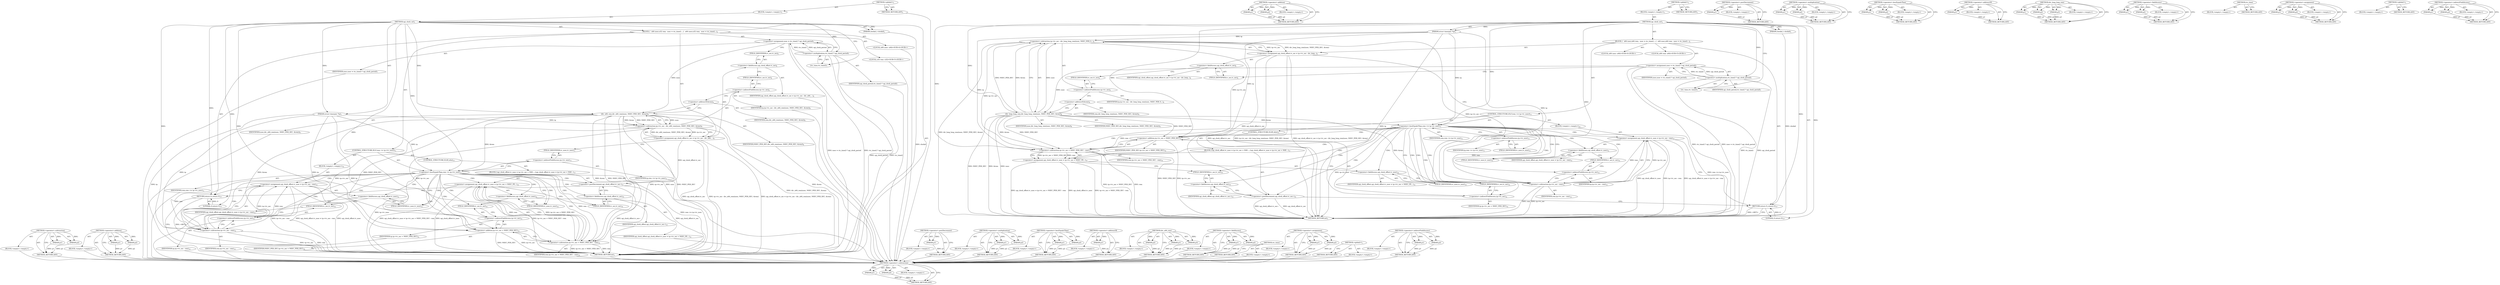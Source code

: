 digraph "&lt;operator&gt;.indirectFieldAccess" {
vulnerable_108 [label=<(METHOD,&lt;operator&gt;.subtraction)>];
vulnerable_109 [label=<(PARAM,p1)>];
vulnerable_110 [label=<(PARAM,p2)>];
vulnerable_111 [label=<(BLOCK,&lt;empty&gt;,&lt;empty&gt;)>];
vulnerable_112 [label=<(METHOD_RETURN,ANY)>];
vulnerable_133 [label=<(METHOD,&lt;operator&gt;.addition)>];
vulnerable_134 [label=<(PARAM,p1)>];
vulnerable_135 [label=<(PARAM,p2)>];
vulnerable_136 [label=<(BLOCK,&lt;empty&gt;,&lt;empty&gt;)>];
vulnerable_137 [label=<(METHOD_RETURN,ANY)>];
vulnerable_6 [label=<(METHOD,&lt;global&gt;)<SUB>1</SUB>>];
vulnerable_7 [label=<(BLOCK,&lt;empty&gt;,&lt;empty&gt;)<SUB>1</SUB>>];
vulnerable_8 [label=<(METHOD,sgi_clock_set)<SUB>1</SUB>>];
vulnerable_9 [label=<(PARAM,clockid_t clockid)<SUB>1</SUB>>];
vulnerable_10 [label=<(PARAM,struct timespec *tp)<SUB>1</SUB>>];
vulnerable_11 [label=<(BLOCK,{
 
 	u64 nsec;
	u64 rem;
 
 	nsec = rtc_time()...,{
 
 	u64 nsec;
	u64 rem;
 
 	nsec = rtc_time()...)<SUB>2</SUB>>];
vulnerable_12 [label="<(LOCAL,u64 nsec: u64)<SUB>4</SUB>>"];
vulnerable_13 [label="<(LOCAL,u64 rem: u64)<SUB>5</SUB>>"];
vulnerable_14 [label=<(&lt;operator&gt;.assignment,nsec = rtc_time() * sgi_clock_period)<SUB>7</SUB>>];
vulnerable_15 [label=<(IDENTIFIER,nsec,nsec = rtc_time() * sgi_clock_period)<SUB>7</SUB>>];
vulnerable_16 [label=<(&lt;operator&gt;.multiplication,rtc_time() * sgi_clock_period)<SUB>7</SUB>>];
vulnerable_17 [label=<(rtc_time,rtc_time())<SUB>7</SUB>>];
vulnerable_18 [label=<(IDENTIFIER,sgi_clock_period,rtc_time() * sgi_clock_period)<SUB>7</SUB>>];
vulnerable_19 [label=<(&lt;operator&gt;.assignment,sgi_clock_offset.tv_sec = tp-&gt;tv_sec - div_long...)<SUB>9</SUB>>];
vulnerable_20 [label=<(&lt;operator&gt;.fieldAccess,sgi_clock_offset.tv_sec)<SUB>9</SUB>>];
vulnerable_21 [label=<(IDENTIFIER,sgi_clock_offset,sgi_clock_offset.tv_sec = tp-&gt;tv_sec - div_long...)<SUB>9</SUB>>];
vulnerable_22 [label=<(FIELD_IDENTIFIER,tv_sec,tv_sec)<SUB>9</SUB>>];
vulnerable_23 [label=<(&lt;operator&gt;.subtraction,tp-&gt;tv_sec - div_long_long_rem(nsec, NSEC_PER_S...)<SUB>9</SUB>>];
vulnerable_24 [label=<(&lt;operator&gt;.indirectFieldAccess,tp-&gt;tv_sec)<SUB>9</SUB>>];
vulnerable_25 [label=<(IDENTIFIER,tp,tp-&gt;tv_sec - div_long_long_rem(nsec, NSEC_PER_S...)<SUB>9</SUB>>];
vulnerable_26 [label=<(FIELD_IDENTIFIER,tv_sec,tv_sec)<SUB>9</SUB>>];
vulnerable_27 [label=<(div_long_long_rem,div_long_long_rem(nsec, NSEC_PER_SEC, &amp;rem))<SUB>9</SUB>>];
vulnerable_28 [label=<(IDENTIFIER,nsec,div_long_long_rem(nsec, NSEC_PER_SEC, &amp;rem))<SUB>9</SUB>>];
vulnerable_29 [label=<(IDENTIFIER,NSEC_PER_SEC,div_long_long_rem(nsec, NSEC_PER_SEC, &amp;rem))<SUB>9</SUB>>];
vulnerable_30 [label=<(&lt;operator&gt;.addressOf,&amp;rem)<SUB>9</SUB>>];
vulnerable_31 [label=<(IDENTIFIER,rem,div_long_long_rem(nsec, NSEC_PER_SEC, &amp;rem))<SUB>9</SUB>>];
vulnerable_32 [label=<(CONTROL_STRUCTURE,IF,if (rem &lt;= tp-&gt;tv_nsec))<SUB>11</SUB>>];
vulnerable_33 [label=<(&lt;operator&gt;.lessEqualsThan,rem &lt;= tp-&gt;tv_nsec)<SUB>11</SUB>>];
vulnerable_34 [label=<(IDENTIFIER,rem,rem &lt;= tp-&gt;tv_nsec)<SUB>11</SUB>>];
vulnerable_35 [label=<(&lt;operator&gt;.indirectFieldAccess,tp-&gt;tv_nsec)<SUB>11</SUB>>];
vulnerable_36 [label=<(IDENTIFIER,tp,rem &lt;= tp-&gt;tv_nsec)<SUB>11</SUB>>];
vulnerable_37 [label=<(FIELD_IDENTIFIER,tv_nsec,tv_nsec)<SUB>11</SUB>>];
vulnerable_38 [label=<(BLOCK,&lt;empty&gt;,&lt;empty&gt;)<SUB>12</SUB>>];
vulnerable_39 [label=<(&lt;operator&gt;.assignment,sgi_clock_offset.tv_nsec = tp-&gt;tv_sec - rem)<SUB>12</SUB>>];
vulnerable_40 [label=<(&lt;operator&gt;.fieldAccess,sgi_clock_offset.tv_nsec)<SUB>12</SUB>>];
vulnerable_41 [label=<(IDENTIFIER,sgi_clock_offset,sgi_clock_offset.tv_nsec = tp-&gt;tv_sec - rem)<SUB>12</SUB>>];
vulnerable_42 [label=<(FIELD_IDENTIFIER,tv_nsec,tv_nsec)<SUB>12</SUB>>];
vulnerable_43 [label=<(&lt;operator&gt;.subtraction,tp-&gt;tv_sec - rem)<SUB>12</SUB>>];
vulnerable_44 [label=<(&lt;operator&gt;.indirectFieldAccess,tp-&gt;tv_sec)<SUB>12</SUB>>];
vulnerable_45 [label=<(IDENTIFIER,tp,tp-&gt;tv_sec - rem)<SUB>12</SUB>>];
vulnerable_46 [label=<(FIELD_IDENTIFIER,tv_sec,tv_sec)<SUB>12</SUB>>];
vulnerable_47 [label=<(IDENTIFIER,rem,tp-&gt;tv_sec - rem)<SUB>12</SUB>>];
vulnerable_48 [label=<(CONTROL_STRUCTURE,ELSE,else)<SUB>13</SUB>>];
vulnerable_49 [label=<(BLOCK,{
		sgi_clock_offset.tv_nsec = tp-&gt;tv_sec + NSE...,{
		sgi_clock_offset.tv_nsec = tp-&gt;tv_sec + NSE...)<SUB>13</SUB>>];
vulnerable_50 [label=<(&lt;operator&gt;.assignment,sgi_clock_offset.tv_nsec = tp-&gt;tv_sec + NSEC_PE...)<SUB>14</SUB>>];
vulnerable_51 [label=<(&lt;operator&gt;.fieldAccess,sgi_clock_offset.tv_nsec)<SUB>14</SUB>>];
vulnerable_52 [label=<(IDENTIFIER,sgi_clock_offset,sgi_clock_offset.tv_nsec = tp-&gt;tv_sec + NSEC_PE...)<SUB>14</SUB>>];
vulnerable_53 [label=<(FIELD_IDENTIFIER,tv_nsec,tv_nsec)<SUB>14</SUB>>];
vulnerable_54 [label=<(&lt;operator&gt;.subtraction,tp-&gt;tv_sec + NSEC_PER_SEC - rem)<SUB>14</SUB>>];
vulnerable_55 [label=<(&lt;operator&gt;.addition,tp-&gt;tv_sec + NSEC_PER_SEC)<SUB>14</SUB>>];
vulnerable_56 [label=<(&lt;operator&gt;.indirectFieldAccess,tp-&gt;tv_sec)<SUB>14</SUB>>];
vulnerable_57 [label=<(IDENTIFIER,tp,tp-&gt;tv_sec + NSEC_PER_SEC)<SUB>14</SUB>>];
vulnerable_58 [label=<(FIELD_IDENTIFIER,tv_sec,tv_sec)<SUB>14</SUB>>];
vulnerable_59 [label=<(IDENTIFIER,NSEC_PER_SEC,tp-&gt;tv_sec + NSEC_PER_SEC)<SUB>14</SUB>>];
vulnerable_60 [label=<(IDENTIFIER,rem,tp-&gt;tv_sec + NSEC_PER_SEC - rem)<SUB>14</SUB>>];
vulnerable_61 [label=<(&lt;operator&gt;.postDecrement,sgi_clock_offset.tv_sec--)<SUB>15</SUB>>];
vulnerable_62 [label=<(&lt;operator&gt;.fieldAccess,sgi_clock_offset.tv_sec)<SUB>15</SUB>>];
vulnerable_63 [label=<(IDENTIFIER,sgi_clock_offset,sgi_clock_offset.tv_sec--)<SUB>15</SUB>>];
vulnerable_64 [label=<(FIELD_IDENTIFIER,tv_sec,tv_sec)<SUB>15</SUB>>];
vulnerable_65 [label=<(RETURN,return 0;,return 0;)<SUB>17</SUB>>];
vulnerable_66 [label=<(LITERAL,0,return 0;)<SUB>17</SUB>>];
vulnerable_67 [label=<(METHOD_RETURN,int)<SUB>1</SUB>>];
vulnerable_69 [label=<(METHOD_RETURN,ANY)<SUB>1</SUB>>];
vulnerable_138 [label=<(METHOD,&lt;operator&gt;.postDecrement)>];
vulnerable_139 [label=<(PARAM,p1)>];
vulnerable_140 [label=<(BLOCK,&lt;empty&gt;,&lt;empty&gt;)>];
vulnerable_141 [label=<(METHOD_RETURN,ANY)>];
vulnerable_95 [label=<(METHOD,&lt;operator&gt;.multiplication)>];
vulnerable_96 [label=<(PARAM,p1)>];
vulnerable_97 [label=<(PARAM,p2)>];
vulnerable_98 [label=<(BLOCK,&lt;empty&gt;,&lt;empty&gt;)>];
vulnerable_99 [label=<(METHOD_RETURN,ANY)>];
vulnerable_128 [label=<(METHOD,&lt;operator&gt;.lessEqualsThan)>];
vulnerable_129 [label=<(PARAM,p1)>];
vulnerable_130 [label=<(PARAM,p2)>];
vulnerable_131 [label=<(BLOCK,&lt;empty&gt;,&lt;empty&gt;)>];
vulnerable_132 [label=<(METHOD_RETURN,ANY)>];
vulnerable_124 [label=<(METHOD,&lt;operator&gt;.addressOf)>];
vulnerable_125 [label=<(PARAM,p1)>];
vulnerable_126 [label=<(BLOCK,&lt;empty&gt;,&lt;empty&gt;)>];
vulnerable_127 [label=<(METHOD_RETURN,ANY)>];
vulnerable_118 [label=<(METHOD,div_long_long_rem)>];
vulnerable_119 [label=<(PARAM,p1)>];
vulnerable_120 [label=<(PARAM,p2)>];
vulnerable_121 [label=<(PARAM,p3)>];
vulnerable_122 [label=<(BLOCK,&lt;empty&gt;,&lt;empty&gt;)>];
vulnerable_123 [label=<(METHOD_RETURN,ANY)>];
vulnerable_103 [label=<(METHOD,&lt;operator&gt;.fieldAccess)>];
vulnerable_104 [label=<(PARAM,p1)>];
vulnerable_105 [label=<(PARAM,p2)>];
vulnerable_106 [label=<(BLOCK,&lt;empty&gt;,&lt;empty&gt;)>];
vulnerable_107 [label=<(METHOD_RETURN,ANY)>];
vulnerable_100 [label=<(METHOD,rtc_time)>];
vulnerable_101 [label=<(BLOCK,&lt;empty&gt;,&lt;empty&gt;)>];
vulnerable_102 [label=<(METHOD_RETURN,ANY)>];
vulnerable_90 [label=<(METHOD,&lt;operator&gt;.assignment)>];
vulnerable_91 [label=<(PARAM,p1)>];
vulnerable_92 [label=<(PARAM,p2)>];
vulnerable_93 [label=<(BLOCK,&lt;empty&gt;,&lt;empty&gt;)>];
vulnerable_94 [label=<(METHOD_RETURN,ANY)>];
vulnerable_84 [label=<(METHOD,&lt;global&gt;)<SUB>1</SUB>>];
vulnerable_85 [label=<(BLOCK,&lt;empty&gt;,&lt;empty&gt;)>];
vulnerable_86 [label=<(METHOD_RETURN,ANY)>];
vulnerable_113 [label=<(METHOD,&lt;operator&gt;.indirectFieldAccess)>];
vulnerable_114 [label=<(PARAM,p1)>];
vulnerable_115 [label=<(PARAM,p2)>];
vulnerable_116 [label=<(BLOCK,&lt;empty&gt;,&lt;empty&gt;)>];
vulnerable_117 [label=<(METHOD_RETURN,ANY)>];
fixed_110 [label=<(METHOD,&lt;operator&gt;.subtraction)>];
fixed_111 [label=<(PARAM,p1)>];
fixed_112 [label=<(PARAM,p2)>];
fixed_113 [label=<(BLOCK,&lt;empty&gt;,&lt;empty&gt;)>];
fixed_114 [label=<(METHOD_RETURN,ANY)>];
fixed_135 [label=<(METHOD,&lt;operator&gt;.addition)>];
fixed_136 [label=<(PARAM,p1)>];
fixed_137 [label=<(PARAM,p2)>];
fixed_138 [label=<(BLOCK,&lt;empty&gt;,&lt;empty&gt;)>];
fixed_139 [label=<(METHOD_RETURN,ANY)>];
fixed_6 [label=<(METHOD,&lt;global&gt;)<SUB>1</SUB>>];
fixed_7 [label=<(BLOCK,&lt;empty&gt;,&lt;empty&gt;)<SUB>1</SUB>>];
fixed_8 [label=<(METHOD,sgi_clock_set)<SUB>1</SUB>>];
fixed_9 [label=<(PARAM,clockid_t clockid)<SUB>1</SUB>>];
fixed_10 [label=<(PARAM,struct timespec *tp)<SUB>1</SUB>>];
fixed_11 [label=<(BLOCK,{
 
 	u64 nsec;
	u32 rem;
 
 	nsec = rtc_time()...,{
 
 	u64 nsec;
	u32 rem;
 
 	nsec = rtc_time()...)<SUB>2</SUB>>];
fixed_12 [label="<(LOCAL,u64 nsec: u64)<SUB>4</SUB>>"];
fixed_13 [label="<(LOCAL,u32 rem: u32)<SUB>5</SUB>>"];
fixed_14 [label=<(&lt;operator&gt;.assignment,nsec = rtc_time() * sgi_clock_period)<SUB>7</SUB>>];
fixed_15 [label=<(IDENTIFIER,nsec,nsec = rtc_time() * sgi_clock_period)<SUB>7</SUB>>];
fixed_16 [label=<(&lt;operator&gt;.multiplication,rtc_time() * sgi_clock_period)<SUB>7</SUB>>];
fixed_17 [label=<(rtc_time,rtc_time())<SUB>7</SUB>>];
fixed_18 [label=<(IDENTIFIER,sgi_clock_period,rtc_time() * sgi_clock_period)<SUB>7</SUB>>];
fixed_19 [label=<(&lt;operator&gt;.assignment,sgi_clock_offset.tv_sec = tp-&gt;tv_sec - div_u64_...)<SUB>9</SUB>>];
fixed_20 [label=<(&lt;operator&gt;.fieldAccess,sgi_clock_offset.tv_sec)<SUB>9</SUB>>];
fixed_21 [label=<(IDENTIFIER,sgi_clock_offset,sgi_clock_offset.tv_sec = tp-&gt;tv_sec - div_u64_...)<SUB>9</SUB>>];
fixed_22 [label=<(FIELD_IDENTIFIER,tv_sec,tv_sec)<SUB>9</SUB>>];
fixed_23 [label=<(&lt;operator&gt;.subtraction,tp-&gt;tv_sec - div_u64_rem(nsec, NSEC_PER_SEC, &amp;rem))<SUB>9</SUB>>];
fixed_24 [label=<(&lt;operator&gt;.indirectFieldAccess,tp-&gt;tv_sec)<SUB>9</SUB>>];
fixed_25 [label=<(IDENTIFIER,tp,tp-&gt;tv_sec - div_u64_rem(nsec, NSEC_PER_SEC, &amp;rem))<SUB>9</SUB>>];
fixed_26 [label=<(FIELD_IDENTIFIER,tv_sec,tv_sec)<SUB>9</SUB>>];
fixed_27 [label=<(div_u64_rem,div_u64_rem(nsec, NSEC_PER_SEC, &amp;rem))<SUB>9</SUB>>];
fixed_28 [label=<(IDENTIFIER,nsec,div_u64_rem(nsec, NSEC_PER_SEC, &amp;rem))<SUB>9</SUB>>];
fixed_29 [label=<(IDENTIFIER,NSEC_PER_SEC,div_u64_rem(nsec, NSEC_PER_SEC, &amp;rem))<SUB>9</SUB>>];
fixed_30 [label=<(&lt;operator&gt;.addressOf,&amp;rem)<SUB>9</SUB>>];
fixed_31 [label=<(IDENTIFIER,rem,div_u64_rem(nsec, NSEC_PER_SEC, &amp;rem))<SUB>9</SUB>>];
fixed_32 [label=<(CONTROL_STRUCTURE,IF,if (rem &lt;= tp-&gt;tv_nsec))<SUB>11</SUB>>];
fixed_33 [label=<(&lt;operator&gt;.lessEqualsThan,rem &lt;= tp-&gt;tv_nsec)<SUB>11</SUB>>];
fixed_34 [label=<(IDENTIFIER,rem,rem &lt;= tp-&gt;tv_nsec)<SUB>11</SUB>>];
fixed_35 [label=<(&lt;operator&gt;.indirectFieldAccess,tp-&gt;tv_nsec)<SUB>11</SUB>>];
fixed_36 [label=<(IDENTIFIER,tp,rem &lt;= tp-&gt;tv_nsec)<SUB>11</SUB>>];
fixed_37 [label=<(FIELD_IDENTIFIER,tv_nsec,tv_nsec)<SUB>11</SUB>>];
fixed_38 [label=<(BLOCK,&lt;empty&gt;,&lt;empty&gt;)<SUB>12</SUB>>];
fixed_39 [label=<(&lt;operator&gt;.assignment,sgi_clock_offset.tv_nsec = tp-&gt;tv_sec - rem)<SUB>12</SUB>>];
fixed_40 [label=<(&lt;operator&gt;.fieldAccess,sgi_clock_offset.tv_nsec)<SUB>12</SUB>>];
fixed_41 [label=<(IDENTIFIER,sgi_clock_offset,sgi_clock_offset.tv_nsec = tp-&gt;tv_sec - rem)<SUB>12</SUB>>];
fixed_42 [label=<(FIELD_IDENTIFIER,tv_nsec,tv_nsec)<SUB>12</SUB>>];
fixed_43 [label=<(&lt;operator&gt;.subtraction,tp-&gt;tv_sec - rem)<SUB>12</SUB>>];
fixed_44 [label=<(&lt;operator&gt;.indirectFieldAccess,tp-&gt;tv_sec)<SUB>12</SUB>>];
fixed_45 [label=<(IDENTIFIER,tp,tp-&gt;tv_sec - rem)<SUB>12</SUB>>];
fixed_46 [label=<(FIELD_IDENTIFIER,tv_sec,tv_sec)<SUB>12</SUB>>];
fixed_47 [label=<(IDENTIFIER,rem,tp-&gt;tv_sec - rem)<SUB>12</SUB>>];
fixed_48 [label=<(CONTROL_STRUCTURE,ELSE,else)<SUB>13</SUB>>];
fixed_49 [label=<(BLOCK,{
		sgi_clock_offset.tv_nsec = tp-&gt;tv_sec + NSE...,{
		sgi_clock_offset.tv_nsec = tp-&gt;tv_sec + NSE...)<SUB>13</SUB>>];
fixed_50 [label=<(&lt;operator&gt;.assignment,sgi_clock_offset.tv_nsec = tp-&gt;tv_sec + NSEC_PE...)<SUB>14</SUB>>];
fixed_51 [label=<(&lt;operator&gt;.fieldAccess,sgi_clock_offset.tv_nsec)<SUB>14</SUB>>];
fixed_52 [label=<(IDENTIFIER,sgi_clock_offset,sgi_clock_offset.tv_nsec = tp-&gt;tv_sec + NSEC_PE...)<SUB>14</SUB>>];
fixed_53 [label=<(FIELD_IDENTIFIER,tv_nsec,tv_nsec)<SUB>14</SUB>>];
fixed_54 [label=<(&lt;operator&gt;.subtraction,tp-&gt;tv_sec + NSEC_PER_SEC - rem)<SUB>14</SUB>>];
fixed_55 [label=<(&lt;operator&gt;.addition,tp-&gt;tv_sec + NSEC_PER_SEC)<SUB>14</SUB>>];
fixed_56 [label=<(&lt;operator&gt;.indirectFieldAccess,tp-&gt;tv_sec)<SUB>14</SUB>>];
fixed_57 [label=<(IDENTIFIER,tp,tp-&gt;tv_sec + NSEC_PER_SEC)<SUB>14</SUB>>];
fixed_58 [label=<(FIELD_IDENTIFIER,tv_sec,tv_sec)<SUB>14</SUB>>];
fixed_59 [label=<(IDENTIFIER,NSEC_PER_SEC,tp-&gt;tv_sec + NSEC_PER_SEC)<SUB>14</SUB>>];
fixed_60 [label=<(IDENTIFIER,rem,tp-&gt;tv_sec + NSEC_PER_SEC - rem)<SUB>14</SUB>>];
fixed_61 [label=<(&lt;operator&gt;.postDecrement,sgi_clock_offset.tv_sec--)<SUB>15</SUB>>];
fixed_62 [label=<(&lt;operator&gt;.fieldAccess,sgi_clock_offset.tv_sec)<SUB>15</SUB>>];
fixed_63 [label=<(IDENTIFIER,sgi_clock_offset,sgi_clock_offset.tv_sec--)<SUB>15</SUB>>];
fixed_64 [label=<(FIELD_IDENTIFIER,tv_sec,tv_sec)<SUB>15</SUB>>];
fixed_65 [label=<(RETURN,return 0;,return 0;)<SUB>17</SUB>>];
fixed_66 [label=<(LITERAL,0,return 0;)<SUB>17</SUB>>];
fixed_67 [label=<(METHOD_RETURN,int)<SUB>1</SUB>>];
fixed_69 [label=<(METHOD_RETURN,ANY)<SUB>1</SUB>>];
fixed_140 [label=<(METHOD,&lt;operator&gt;.postDecrement)>];
fixed_141 [label=<(PARAM,p1)>];
fixed_142 [label=<(BLOCK,&lt;empty&gt;,&lt;empty&gt;)>];
fixed_143 [label=<(METHOD_RETURN,ANY)>];
fixed_97 [label=<(METHOD,&lt;operator&gt;.multiplication)>];
fixed_98 [label=<(PARAM,p1)>];
fixed_99 [label=<(PARAM,p2)>];
fixed_100 [label=<(BLOCK,&lt;empty&gt;,&lt;empty&gt;)>];
fixed_101 [label=<(METHOD_RETURN,ANY)>];
fixed_130 [label=<(METHOD,&lt;operator&gt;.lessEqualsThan)>];
fixed_131 [label=<(PARAM,p1)>];
fixed_132 [label=<(PARAM,p2)>];
fixed_133 [label=<(BLOCK,&lt;empty&gt;,&lt;empty&gt;)>];
fixed_134 [label=<(METHOD_RETURN,ANY)>];
fixed_126 [label=<(METHOD,&lt;operator&gt;.addressOf)>];
fixed_127 [label=<(PARAM,p1)>];
fixed_128 [label=<(BLOCK,&lt;empty&gt;,&lt;empty&gt;)>];
fixed_129 [label=<(METHOD_RETURN,ANY)>];
fixed_120 [label=<(METHOD,div_u64_rem)>];
fixed_121 [label=<(PARAM,p1)>];
fixed_122 [label=<(PARAM,p2)>];
fixed_123 [label=<(PARAM,p3)>];
fixed_124 [label=<(BLOCK,&lt;empty&gt;,&lt;empty&gt;)>];
fixed_125 [label=<(METHOD_RETURN,ANY)>];
fixed_105 [label=<(METHOD,&lt;operator&gt;.fieldAccess)>];
fixed_106 [label=<(PARAM,p1)>];
fixed_107 [label=<(PARAM,p2)>];
fixed_108 [label=<(BLOCK,&lt;empty&gt;,&lt;empty&gt;)>];
fixed_109 [label=<(METHOD_RETURN,ANY)>];
fixed_102 [label=<(METHOD,rtc_time)>];
fixed_103 [label=<(BLOCK,&lt;empty&gt;,&lt;empty&gt;)>];
fixed_104 [label=<(METHOD_RETURN,ANY)>];
fixed_92 [label=<(METHOD,&lt;operator&gt;.assignment)>];
fixed_93 [label=<(PARAM,p1)>];
fixed_94 [label=<(PARAM,p2)>];
fixed_95 [label=<(BLOCK,&lt;empty&gt;,&lt;empty&gt;)>];
fixed_96 [label=<(METHOD_RETURN,ANY)>];
fixed_86 [label=<(METHOD,&lt;global&gt;)<SUB>1</SUB>>];
fixed_87 [label=<(BLOCK,&lt;empty&gt;,&lt;empty&gt;)>];
fixed_88 [label=<(METHOD_RETURN,ANY)>];
fixed_115 [label=<(METHOD,&lt;operator&gt;.indirectFieldAccess)>];
fixed_116 [label=<(PARAM,p1)>];
fixed_117 [label=<(PARAM,p2)>];
fixed_118 [label=<(BLOCK,&lt;empty&gt;,&lt;empty&gt;)>];
fixed_119 [label=<(METHOD_RETURN,ANY)>];
vulnerable_108 -> vulnerable_109  [key=0, label="AST: "];
vulnerable_108 -> vulnerable_109  [key=1, label="DDG: "];
vulnerable_108 -> vulnerable_111  [key=0, label="AST: "];
vulnerable_108 -> vulnerable_110  [key=0, label="AST: "];
vulnerable_108 -> vulnerable_110  [key=1, label="DDG: "];
vulnerable_108 -> vulnerable_112  [key=0, label="AST: "];
vulnerable_108 -> vulnerable_112  [key=1, label="CFG: "];
vulnerable_109 -> vulnerable_112  [key=0, label="DDG: p1"];
vulnerable_110 -> vulnerable_112  [key=0, label="DDG: p2"];
vulnerable_133 -> vulnerable_134  [key=0, label="AST: "];
vulnerable_133 -> vulnerable_134  [key=1, label="DDG: "];
vulnerable_133 -> vulnerable_136  [key=0, label="AST: "];
vulnerable_133 -> vulnerable_135  [key=0, label="AST: "];
vulnerable_133 -> vulnerable_135  [key=1, label="DDG: "];
vulnerable_133 -> vulnerable_137  [key=0, label="AST: "];
vulnerable_133 -> vulnerable_137  [key=1, label="CFG: "];
vulnerable_134 -> vulnerable_137  [key=0, label="DDG: p1"];
vulnerable_135 -> vulnerable_137  [key=0, label="DDG: p2"];
vulnerable_6 -> vulnerable_7  [key=0, label="AST: "];
vulnerable_6 -> vulnerable_69  [key=0, label="AST: "];
vulnerable_6 -> vulnerable_69  [key=1, label="CFG: "];
vulnerable_7 -> vulnerable_8  [key=0, label="AST: "];
vulnerable_8 -> vulnerable_9  [key=0, label="AST: "];
vulnerable_8 -> vulnerable_9  [key=1, label="DDG: "];
vulnerable_8 -> vulnerable_10  [key=0, label="AST: "];
vulnerable_8 -> vulnerable_10  [key=1, label="DDG: "];
vulnerable_8 -> vulnerable_11  [key=0, label="AST: "];
vulnerable_8 -> vulnerable_67  [key=0, label="AST: "];
vulnerable_8 -> vulnerable_17  [key=0, label="CFG: "];
vulnerable_8 -> vulnerable_65  [key=0, label="DDG: "];
vulnerable_8 -> vulnerable_66  [key=0, label="DDG: "];
vulnerable_8 -> vulnerable_16  [key=0, label="DDG: "];
vulnerable_8 -> vulnerable_33  [key=0, label="DDG: "];
vulnerable_8 -> vulnerable_27  [key=0, label="DDG: "];
vulnerable_8 -> vulnerable_43  [key=0, label="DDG: "];
vulnerable_8 -> vulnerable_54  [key=0, label="DDG: "];
vulnerable_8 -> vulnerable_55  [key=0, label="DDG: "];
vulnerable_9 -> vulnerable_67  [key=0, label="DDG: clockid"];
vulnerable_10 -> vulnerable_67  [key=0, label="DDG: tp"];
vulnerable_10 -> vulnerable_23  [key=0, label="DDG: tp"];
vulnerable_10 -> vulnerable_33  [key=0, label="DDG: tp"];
vulnerable_10 -> vulnerable_43  [key=0, label="DDG: tp"];
vulnerable_10 -> vulnerable_54  [key=0, label="DDG: tp"];
vulnerable_10 -> vulnerable_55  [key=0, label="DDG: tp"];
vulnerable_11 -> vulnerable_12  [key=0, label="AST: "];
vulnerable_11 -> vulnerable_13  [key=0, label="AST: "];
vulnerable_11 -> vulnerable_14  [key=0, label="AST: "];
vulnerable_11 -> vulnerable_19  [key=0, label="AST: "];
vulnerable_11 -> vulnerable_32  [key=0, label="AST: "];
vulnerable_11 -> vulnerable_65  [key=0, label="AST: "];
vulnerable_14 -> vulnerable_15  [key=0, label="AST: "];
vulnerable_14 -> vulnerable_16  [key=0, label="AST: "];
vulnerable_14 -> vulnerable_22  [key=0, label="CFG: "];
vulnerable_14 -> vulnerable_67  [key=0, label="DDG: rtc_time() * sgi_clock_period"];
vulnerable_14 -> vulnerable_67  [key=1, label="DDG: nsec = rtc_time() * sgi_clock_period"];
vulnerable_14 -> vulnerable_27  [key=0, label="DDG: nsec"];
vulnerable_16 -> vulnerable_17  [key=0, label="AST: "];
vulnerable_16 -> vulnerable_18  [key=0, label="AST: "];
vulnerable_16 -> vulnerable_14  [key=0, label="CFG: "];
vulnerable_16 -> vulnerable_14  [key=1, label="DDG: rtc_time()"];
vulnerable_16 -> vulnerable_14  [key=2, label="DDG: sgi_clock_period"];
vulnerable_16 -> vulnerable_67  [key=0, label="DDG: rtc_time()"];
vulnerable_16 -> vulnerable_67  [key=1, label="DDG: sgi_clock_period"];
vulnerable_17 -> vulnerable_16  [key=0, label="CFG: "];
vulnerable_19 -> vulnerable_20  [key=0, label="AST: "];
vulnerable_19 -> vulnerable_23  [key=0, label="AST: "];
vulnerable_19 -> vulnerable_37  [key=0, label="CFG: "];
vulnerable_19 -> vulnerable_67  [key=0, label="DDG: sgi_clock_offset.tv_sec"];
vulnerable_19 -> vulnerable_67  [key=1, label="DDG: tp-&gt;tv_sec - div_long_long_rem(nsec, NSEC_PER_SEC, &amp;rem)"];
vulnerable_19 -> vulnerable_67  [key=2, label="DDG: sgi_clock_offset.tv_sec = tp-&gt;tv_sec - div_long_long_rem(nsec, NSEC_PER_SEC, &amp;rem)"];
vulnerable_19 -> vulnerable_61  [key=0, label="DDG: sgi_clock_offset.tv_sec"];
vulnerable_20 -> vulnerable_21  [key=0, label="AST: "];
vulnerable_20 -> vulnerable_22  [key=0, label="AST: "];
vulnerable_20 -> vulnerable_26  [key=0, label="CFG: "];
vulnerable_22 -> vulnerable_20  [key=0, label="CFG: "];
vulnerable_23 -> vulnerable_24  [key=0, label="AST: "];
vulnerable_23 -> vulnerable_27  [key=0, label="AST: "];
vulnerable_23 -> vulnerable_19  [key=0, label="CFG: "];
vulnerable_23 -> vulnerable_19  [key=1, label="DDG: tp-&gt;tv_sec"];
vulnerable_23 -> vulnerable_19  [key=2, label="DDG: div_long_long_rem(nsec, NSEC_PER_SEC, &amp;rem)"];
vulnerable_23 -> vulnerable_67  [key=0, label="DDG: div_long_long_rem(nsec, NSEC_PER_SEC, &amp;rem)"];
vulnerable_23 -> vulnerable_43  [key=0, label="DDG: tp-&gt;tv_sec"];
vulnerable_23 -> vulnerable_54  [key=0, label="DDG: tp-&gt;tv_sec"];
vulnerable_23 -> vulnerable_55  [key=0, label="DDG: tp-&gt;tv_sec"];
vulnerable_24 -> vulnerable_25  [key=0, label="AST: "];
vulnerable_24 -> vulnerable_26  [key=0, label="AST: "];
vulnerable_24 -> vulnerable_30  [key=0, label="CFG: "];
vulnerable_26 -> vulnerable_24  [key=0, label="CFG: "];
vulnerable_27 -> vulnerable_28  [key=0, label="AST: "];
vulnerable_27 -> vulnerable_29  [key=0, label="AST: "];
vulnerable_27 -> vulnerable_30  [key=0, label="AST: "];
vulnerable_27 -> vulnerable_23  [key=0, label="CFG: "];
vulnerable_27 -> vulnerable_23  [key=1, label="DDG: nsec"];
vulnerable_27 -> vulnerable_23  [key=2, label="DDG: NSEC_PER_SEC"];
vulnerable_27 -> vulnerable_23  [key=3, label="DDG: &amp;rem"];
vulnerable_27 -> vulnerable_67  [key=0, label="DDG: nsec"];
vulnerable_27 -> vulnerable_67  [key=1, label="DDG: NSEC_PER_SEC"];
vulnerable_27 -> vulnerable_67  [key=2, label="DDG: &amp;rem"];
vulnerable_27 -> vulnerable_33  [key=0, label="DDG: &amp;rem"];
vulnerable_27 -> vulnerable_43  [key=0, label="DDG: &amp;rem"];
vulnerable_27 -> vulnerable_54  [key=0, label="DDG: NSEC_PER_SEC"];
vulnerable_27 -> vulnerable_54  [key=1, label="DDG: &amp;rem"];
vulnerable_27 -> vulnerable_55  [key=0, label="DDG: NSEC_PER_SEC"];
vulnerable_30 -> vulnerable_31  [key=0, label="AST: "];
vulnerable_30 -> vulnerable_27  [key=0, label="CFG: "];
vulnerable_32 -> vulnerable_33  [key=0, label="AST: "];
vulnerable_32 -> vulnerable_38  [key=0, label="AST: "];
vulnerable_32 -> vulnerable_48  [key=0, label="AST: "];
vulnerable_33 -> vulnerable_34  [key=0, label="AST: "];
vulnerable_33 -> vulnerable_35  [key=0, label="AST: "];
vulnerable_33 -> vulnerable_42  [key=0, label="CFG: "];
vulnerable_33 -> vulnerable_42  [key=1, label="CDG: "];
vulnerable_33 -> vulnerable_53  [key=0, label="CFG: "];
vulnerable_33 -> vulnerable_53  [key=1, label="CDG: "];
vulnerable_33 -> vulnerable_67  [key=0, label="DDG: tp-&gt;tv_nsec"];
vulnerable_33 -> vulnerable_67  [key=1, label="DDG: rem &lt;= tp-&gt;tv_nsec"];
vulnerable_33 -> vulnerable_43  [key=0, label="DDG: rem"];
vulnerable_33 -> vulnerable_43  [key=1, label="CDG: "];
vulnerable_33 -> vulnerable_54  [key=0, label="DDG: rem"];
vulnerable_33 -> vulnerable_54  [key=1, label="CDG: "];
vulnerable_33 -> vulnerable_58  [key=0, label="CDG: "];
vulnerable_33 -> vulnerable_61  [key=0, label="CDG: "];
vulnerable_33 -> vulnerable_64  [key=0, label="CDG: "];
vulnerable_33 -> vulnerable_51  [key=0, label="CDG: "];
vulnerable_33 -> vulnerable_46  [key=0, label="CDG: "];
vulnerable_33 -> vulnerable_56  [key=0, label="CDG: "];
vulnerable_33 -> vulnerable_40  [key=0, label="CDG: "];
vulnerable_33 -> vulnerable_50  [key=0, label="CDG: "];
vulnerable_33 -> vulnerable_44  [key=0, label="CDG: "];
vulnerable_33 -> vulnerable_55  [key=0, label="CDG: "];
vulnerable_33 -> vulnerable_62  [key=0, label="CDG: "];
vulnerable_33 -> vulnerable_39  [key=0, label="CDG: "];
vulnerable_35 -> vulnerable_36  [key=0, label="AST: "];
vulnerable_35 -> vulnerable_37  [key=0, label="AST: "];
vulnerable_35 -> vulnerable_33  [key=0, label="CFG: "];
vulnerable_37 -> vulnerable_35  [key=0, label="CFG: "];
vulnerable_38 -> vulnerable_39  [key=0, label="AST: "];
vulnerable_39 -> vulnerable_40  [key=0, label="AST: "];
vulnerable_39 -> vulnerable_43  [key=0, label="AST: "];
vulnerable_39 -> vulnerable_65  [key=0, label="CFG: "];
vulnerable_39 -> vulnerable_67  [key=0, label="DDG: sgi_clock_offset.tv_nsec"];
vulnerable_39 -> vulnerable_67  [key=1, label="DDG: tp-&gt;tv_sec - rem"];
vulnerable_39 -> vulnerable_67  [key=2, label="DDG: sgi_clock_offset.tv_nsec = tp-&gt;tv_sec - rem"];
vulnerable_40 -> vulnerable_41  [key=0, label="AST: "];
vulnerable_40 -> vulnerable_42  [key=0, label="AST: "];
vulnerable_40 -> vulnerable_46  [key=0, label="CFG: "];
vulnerable_42 -> vulnerable_40  [key=0, label="CFG: "];
vulnerable_43 -> vulnerable_44  [key=0, label="AST: "];
vulnerable_43 -> vulnerable_47  [key=0, label="AST: "];
vulnerable_43 -> vulnerable_39  [key=0, label="CFG: "];
vulnerable_43 -> vulnerable_39  [key=1, label="DDG: tp-&gt;tv_sec"];
vulnerable_43 -> vulnerable_39  [key=2, label="DDG: rem"];
vulnerable_43 -> vulnerable_67  [key=0, label="DDG: tp-&gt;tv_sec"];
vulnerable_43 -> vulnerable_67  [key=1, label="DDG: rem"];
vulnerable_44 -> vulnerable_45  [key=0, label="AST: "];
vulnerable_44 -> vulnerable_46  [key=0, label="AST: "];
vulnerable_44 -> vulnerable_43  [key=0, label="CFG: "];
vulnerable_46 -> vulnerable_44  [key=0, label="CFG: "];
vulnerable_48 -> vulnerable_49  [key=0, label="AST: "];
vulnerable_49 -> vulnerable_50  [key=0, label="AST: "];
vulnerable_49 -> vulnerable_61  [key=0, label="AST: "];
vulnerable_50 -> vulnerable_51  [key=0, label="AST: "];
vulnerable_50 -> vulnerable_54  [key=0, label="AST: "];
vulnerable_50 -> vulnerable_64  [key=0, label="CFG: "];
vulnerable_50 -> vulnerable_67  [key=0, label="DDG: sgi_clock_offset.tv_nsec"];
vulnerable_50 -> vulnerable_67  [key=1, label="DDG: tp-&gt;tv_sec + NSEC_PER_SEC - rem"];
vulnerable_50 -> vulnerable_67  [key=2, label="DDG: sgi_clock_offset.tv_nsec = tp-&gt;tv_sec + NSEC_PER_SEC - rem"];
vulnerable_51 -> vulnerable_52  [key=0, label="AST: "];
vulnerable_51 -> vulnerable_53  [key=0, label="AST: "];
vulnerable_51 -> vulnerable_58  [key=0, label="CFG: "];
vulnerable_53 -> vulnerable_51  [key=0, label="CFG: "];
vulnerable_54 -> vulnerable_55  [key=0, label="AST: "];
vulnerable_54 -> vulnerable_60  [key=0, label="AST: "];
vulnerable_54 -> vulnerable_50  [key=0, label="CFG: "];
vulnerable_54 -> vulnerable_50  [key=1, label="DDG: tp-&gt;tv_sec + NSEC_PER_SEC"];
vulnerable_54 -> vulnerable_50  [key=2, label="DDG: rem"];
vulnerable_54 -> vulnerable_67  [key=0, label="DDG: tp-&gt;tv_sec + NSEC_PER_SEC"];
vulnerable_54 -> vulnerable_67  [key=1, label="DDG: rem"];
vulnerable_55 -> vulnerable_56  [key=0, label="AST: "];
vulnerable_55 -> vulnerable_59  [key=0, label="AST: "];
vulnerable_55 -> vulnerable_54  [key=0, label="CFG: "];
vulnerable_55 -> vulnerable_67  [key=0, label="DDG: tp-&gt;tv_sec"];
vulnerable_55 -> vulnerable_67  [key=1, label="DDG: NSEC_PER_SEC"];
vulnerable_56 -> vulnerable_57  [key=0, label="AST: "];
vulnerable_56 -> vulnerable_58  [key=0, label="AST: "];
vulnerable_56 -> vulnerable_55  [key=0, label="CFG: "];
vulnerable_58 -> vulnerable_56  [key=0, label="CFG: "];
vulnerable_61 -> vulnerable_62  [key=0, label="AST: "];
vulnerable_61 -> vulnerable_65  [key=0, label="CFG: "];
vulnerable_61 -> vulnerable_67  [key=0, label="DDG: sgi_clock_offset.tv_sec"];
vulnerable_61 -> vulnerable_67  [key=1, label="DDG: sgi_clock_offset.tv_sec--"];
vulnerable_62 -> vulnerable_63  [key=0, label="AST: "];
vulnerable_62 -> vulnerable_64  [key=0, label="AST: "];
vulnerable_62 -> vulnerable_61  [key=0, label="CFG: "];
vulnerable_64 -> vulnerable_62  [key=0, label="CFG: "];
vulnerable_65 -> vulnerable_66  [key=0, label="AST: "];
vulnerable_65 -> vulnerable_67  [key=0, label="CFG: "];
vulnerable_65 -> vulnerable_67  [key=1, label="DDG: &lt;RET&gt;"];
vulnerable_66 -> vulnerable_65  [key=0, label="DDG: 0"];
vulnerable_138 -> vulnerable_139  [key=0, label="AST: "];
vulnerable_138 -> vulnerable_139  [key=1, label="DDG: "];
vulnerable_138 -> vulnerable_140  [key=0, label="AST: "];
vulnerable_138 -> vulnerable_141  [key=0, label="AST: "];
vulnerable_138 -> vulnerable_141  [key=1, label="CFG: "];
vulnerable_139 -> vulnerable_141  [key=0, label="DDG: p1"];
vulnerable_95 -> vulnerable_96  [key=0, label="AST: "];
vulnerable_95 -> vulnerable_96  [key=1, label="DDG: "];
vulnerable_95 -> vulnerable_98  [key=0, label="AST: "];
vulnerable_95 -> vulnerable_97  [key=0, label="AST: "];
vulnerable_95 -> vulnerable_97  [key=1, label="DDG: "];
vulnerable_95 -> vulnerable_99  [key=0, label="AST: "];
vulnerable_95 -> vulnerable_99  [key=1, label="CFG: "];
vulnerable_96 -> vulnerable_99  [key=0, label="DDG: p1"];
vulnerable_97 -> vulnerable_99  [key=0, label="DDG: p2"];
vulnerable_128 -> vulnerable_129  [key=0, label="AST: "];
vulnerable_128 -> vulnerable_129  [key=1, label="DDG: "];
vulnerable_128 -> vulnerable_131  [key=0, label="AST: "];
vulnerable_128 -> vulnerable_130  [key=0, label="AST: "];
vulnerable_128 -> vulnerable_130  [key=1, label="DDG: "];
vulnerable_128 -> vulnerable_132  [key=0, label="AST: "];
vulnerable_128 -> vulnerable_132  [key=1, label="CFG: "];
vulnerable_129 -> vulnerable_132  [key=0, label="DDG: p1"];
vulnerable_130 -> vulnerable_132  [key=0, label="DDG: p2"];
vulnerable_124 -> vulnerable_125  [key=0, label="AST: "];
vulnerable_124 -> vulnerable_125  [key=1, label="DDG: "];
vulnerable_124 -> vulnerable_126  [key=0, label="AST: "];
vulnerable_124 -> vulnerable_127  [key=0, label="AST: "];
vulnerable_124 -> vulnerable_127  [key=1, label="CFG: "];
vulnerable_125 -> vulnerable_127  [key=0, label="DDG: p1"];
vulnerable_118 -> vulnerable_119  [key=0, label="AST: "];
vulnerable_118 -> vulnerable_119  [key=1, label="DDG: "];
vulnerable_118 -> vulnerable_122  [key=0, label="AST: "];
vulnerable_118 -> vulnerable_120  [key=0, label="AST: "];
vulnerable_118 -> vulnerable_120  [key=1, label="DDG: "];
vulnerable_118 -> vulnerable_123  [key=0, label="AST: "];
vulnerable_118 -> vulnerable_123  [key=1, label="CFG: "];
vulnerable_118 -> vulnerable_121  [key=0, label="AST: "];
vulnerable_118 -> vulnerable_121  [key=1, label="DDG: "];
vulnerable_119 -> vulnerable_123  [key=0, label="DDG: p1"];
vulnerable_120 -> vulnerable_123  [key=0, label="DDG: p2"];
vulnerable_121 -> vulnerable_123  [key=0, label="DDG: p3"];
vulnerable_103 -> vulnerable_104  [key=0, label="AST: "];
vulnerable_103 -> vulnerable_104  [key=1, label="DDG: "];
vulnerable_103 -> vulnerable_106  [key=0, label="AST: "];
vulnerable_103 -> vulnerable_105  [key=0, label="AST: "];
vulnerable_103 -> vulnerable_105  [key=1, label="DDG: "];
vulnerable_103 -> vulnerable_107  [key=0, label="AST: "];
vulnerable_103 -> vulnerable_107  [key=1, label="CFG: "];
vulnerable_104 -> vulnerable_107  [key=0, label="DDG: p1"];
vulnerable_105 -> vulnerable_107  [key=0, label="DDG: p2"];
vulnerable_100 -> vulnerable_101  [key=0, label="AST: "];
vulnerable_100 -> vulnerable_102  [key=0, label="AST: "];
vulnerable_100 -> vulnerable_102  [key=1, label="CFG: "];
vulnerable_90 -> vulnerable_91  [key=0, label="AST: "];
vulnerable_90 -> vulnerable_91  [key=1, label="DDG: "];
vulnerable_90 -> vulnerable_93  [key=0, label="AST: "];
vulnerable_90 -> vulnerable_92  [key=0, label="AST: "];
vulnerable_90 -> vulnerable_92  [key=1, label="DDG: "];
vulnerable_90 -> vulnerable_94  [key=0, label="AST: "];
vulnerable_90 -> vulnerable_94  [key=1, label="CFG: "];
vulnerable_91 -> vulnerable_94  [key=0, label="DDG: p1"];
vulnerable_92 -> vulnerable_94  [key=0, label="DDG: p2"];
vulnerable_84 -> vulnerable_85  [key=0, label="AST: "];
vulnerable_84 -> vulnerable_86  [key=0, label="AST: "];
vulnerable_84 -> vulnerable_86  [key=1, label="CFG: "];
vulnerable_113 -> vulnerable_114  [key=0, label="AST: "];
vulnerable_113 -> vulnerable_114  [key=1, label="DDG: "];
vulnerable_113 -> vulnerable_116  [key=0, label="AST: "];
vulnerable_113 -> vulnerable_115  [key=0, label="AST: "];
vulnerable_113 -> vulnerable_115  [key=1, label="DDG: "];
vulnerable_113 -> vulnerable_117  [key=0, label="AST: "];
vulnerable_113 -> vulnerable_117  [key=1, label="CFG: "];
vulnerable_114 -> vulnerable_117  [key=0, label="DDG: p1"];
vulnerable_115 -> vulnerable_117  [key=0, label="DDG: p2"];
fixed_110 -> fixed_111  [key=0, label="AST: "];
fixed_110 -> fixed_111  [key=1, label="DDG: "];
fixed_110 -> fixed_113  [key=0, label="AST: "];
fixed_110 -> fixed_112  [key=0, label="AST: "];
fixed_110 -> fixed_112  [key=1, label="DDG: "];
fixed_110 -> fixed_114  [key=0, label="AST: "];
fixed_110 -> fixed_114  [key=1, label="CFG: "];
fixed_111 -> fixed_114  [key=0, label="DDG: p1"];
fixed_112 -> fixed_114  [key=0, label="DDG: p2"];
fixed_113 -> vulnerable_108  [key=0];
fixed_114 -> vulnerable_108  [key=0];
fixed_135 -> fixed_136  [key=0, label="AST: "];
fixed_135 -> fixed_136  [key=1, label="DDG: "];
fixed_135 -> fixed_138  [key=0, label="AST: "];
fixed_135 -> fixed_137  [key=0, label="AST: "];
fixed_135 -> fixed_137  [key=1, label="DDG: "];
fixed_135 -> fixed_139  [key=0, label="AST: "];
fixed_135 -> fixed_139  [key=1, label="CFG: "];
fixed_136 -> fixed_139  [key=0, label="DDG: p1"];
fixed_137 -> fixed_139  [key=0, label="DDG: p2"];
fixed_138 -> vulnerable_108  [key=0];
fixed_139 -> vulnerable_108  [key=0];
fixed_6 -> fixed_7  [key=0, label="AST: "];
fixed_6 -> fixed_69  [key=0, label="AST: "];
fixed_6 -> fixed_69  [key=1, label="CFG: "];
fixed_7 -> fixed_8  [key=0, label="AST: "];
fixed_8 -> fixed_9  [key=0, label="AST: "];
fixed_8 -> fixed_9  [key=1, label="DDG: "];
fixed_8 -> fixed_10  [key=0, label="AST: "];
fixed_8 -> fixed_10  [key=1, label="DDG: "];
fixed_8 -> fixed_11  [key=0, label="AST: "];
fixed_8 -> fixed_67  [key=0, label="AST: "];
fixed_8 -> fixed_17  [key=0, label="CFG: "];
fixed_8 -> fixed_65  [key=0, label="DDG: "];
fixed_8 -> fixed_66  [key=0, label="DDG: "];
fixed_8 -> fixed_16  [key=0, label="DDG: "];
fixed_8 -> fixed_33  [key=0, label="DDG: "];
fixed_8 -> fixed_27  [key=0, label="DDG: "];
fixed_8 -> fixed_43  [key=0, label="DDG: "];
fixed_8 -> fixed_54  [key=0, label="DDG: "];
fixed_8 -> fixed_55  [key=0, label="DDG: "];
fixed_9 -> fixed_67  [key=0, label="DDG: clockid"];
fixed_10 -> fixed_67  [key=0, label="DDG: tp"];
fixed_10 -> fixed_23  [key=0, label="DDG: tp"];
fixed_10 -> fixed_33  [key=0, label="DDG: tp"];
fixed_10 -> fixed_43  [key=0, label="DDG: tp"];
fixed_10 -> fixed_54  [key=0, label="DDG: tp"];
fixed_10 -> fixed_55  [key=0, label="DDG: tp"];
fixed_11 -> fixed_12  [key=0, label="AST: "];
fixed_11 -> fixed_13  [key=0, label="AST: "];
fixed_11 -> fixed_14  [key=0, label="AST: "];
fixed_11 -> fixed_19  [key=0, label="AST: "];
fixed_11 -> fixed_32  [key=0, label="AST: "];
fixed_11 -> fixed_65  [key=0, label="AST: "];
fixed_12 -> vulnerable_108  [key=0];
fixed_13 -> vulnerable_108  [key=0];
fixed_14 -> fixed_15  [key=0, label="AST: "];
fixed_14 -> fixed_16  [key=0, label="AST: "];
fixed_14 -> fixed_22  [key=0, label="CFG: "];
fixed_14 -> fixed_67  [key=0, label="DDG: rtc_time() * sgi_clock_period"];
fixed_14 -> fixed_67  [key=1, label="DDG: nsec = rtc_time() * sgi_clock_period"];
fixed_14 -> fixed_27  [key=0, label="DDG: nsec"];
fixed_15 -> vulnerable_108  [key=0];
fixed_16 -> fixed_17  [key=0, label="AST: "];
fixed_16 -> fixed_18  [key=0, label="AST: "];
fixed_16 -> fixed_14  [key=0, label="CFG: "];
fixed_16 -> fixed_14  [key=1, label="DDG: rtc_time()"];
fixed_16 -> fixed_14  [key=2, label="DDG: sgi_clock_period"];
fixed_16 -> fixed_67  [key=0, label="DDG: rtc_time()"];
fixed_16 -> fixed_67  [key=1, label="DDG: sgi_clock_period"];
fixed_17 -> fixed_16  [key=0, label="CFG: "];
fixed_18 -> vulnerable_108  [key=0];
fixed_19 -> fixed_20  [key=0, label="AST: "];
fixed_19 -> fixed_23  [key=0, label="AST: "];
fixed_19 -> fixed_37  [key=0, label="CFG: "];
fixed_19 -> fixed_67  [key=0, label="DDG: sgi_clock_offset.tv_sec"];
fixed_19 -> fixed_67  [key=1, label="DDG: tp-&gt;tv_sec - div_u64_rem(nsec, NSEC_PER_SEC, &amp;rem)"];
fixed_19 -> fixed_67  [key=2, label="DDG: sgi_clock_offset.tv_sec = tp-&gt;tv_sec - div_u64_rem(nsec, NSEC_PER_SEC, &amp;rem)"];
fixed_19 -> fixed_61  [key=0, label="DDG: sgi_clock_offset.tv_sec"];
fixed_20 -> fixed_21  [key=0, label="AST: "];
fixed_20 -> fixed_22  [key=0, label="AST: "];
fixed_20 -> fixed_26  [key=0, label="CFG: "];
fixed_21 -> vulnerable_108  [key=0];
fixed_22 -> fixed_20  [key=0, label="CFG: "];
fixed_23 -> fixed_24  [key=0, label="AST: "];
fixed_23 -> fixed_27  [key=0, label="AST: "];
fixed_23 -> fixed_19  [key=0, label="CFG: "];
fixed_23 -> fixed_19  [key=1, label="DDG: tp-&gt;tv_sec"];
fixed_23 -> fixed_19  [key=2, label="DDG: div_u64_rem(nsec, NSEC_PER_SEC, &amp;rem)"];
fixed_23 -> fixed_67  [key=0, label="DDG: div_u64_rem(nsec, NSEC_PER_SEC, &amp;rem)"];
fixed_23 -> fixed_43  [key=0, label="DDG: tp-&gt;tv_sec"];
fixed_23 -> fixed_54  [key=0, label="DDG: tp-&gt;tv_sec"];
fixed_23 -> fixed_55  [key=0, label="DDG: tp-&gt;tv_sec"];
fixed_24 -> fixed_25  [key=0, label="AST: "];
fixed_24 -> fixed_26  [key=0, label="AST: "];
fixed_24 -> fixed_30  [key=0, label="CFG: "];
fixed_25 -> vulnerable_108  [key=0];
fixed_26 -> fixed_24  [key=0, label="CFG: "];
fixed_27 -> fixed_28  [key=0, label="AST: "];
fixed_27 -> fixed_29  [key=0, label="AST: "];
fixed_27 -> fixed_30  [key=0, label="AST: "];
fixed_27 -> fixed_23  [key=0, label="CFG: "];
fixed_27 -> fixed_23  [key=1, label="DDG: nsec"];
fixed_27 -> fixed_23  [key=2, label="DDG: NSEC_PER_SEC"];
fixed_27 -> fixed_23  [key=3, label="DDG: &amp;rem"];
fixed_27 -> fixed_67  [key=0, label="DDG: nsec"];
fixed_27 -> fixed_67  [key=1, label="DDG: NSEC_PER_SEC"];
fixed_27 -> fixed_67  [key=2, label="DDG: &amp;rem"];
fixed_27 -> fixed_33  [key=0, label="DDG: &amp;rem"];
fixed_27 -> fixed_43  [key=0, label="DDG: &amp;rem"];
fixed_27 -> fixed_54  [key=0, label="DDG: NSEC_PER_SEC"];
fixed_27 -> fixed_54  [key=1, label="DDG: &amp;rem"];
fixed_27 -> fixed_55  [key=0, label="DDG: NSEC_PER_SEC"];
fixed_28 -> vulnerable_108  [key=0];
fixed_29 -> vulnerable_108  [key=0];
fixed_30 -> fixed_31  [key=0, label="AST: "];
fixed_30 -> fixed_27  [key=0, label="CFG: "];
fixed_31 -> vulnerable_108  [key=0];
fixed_32 -> fixed_33  [key=0, label="AST: "];
fixed_32 -> fixed_38  [key=0, label="AST: "];
fixed_32 -> fixed_48  [key=0, label="AST: "];
fixed_33 -> fixed_34  [key=0, label="AST: "];
fixed_33 -> fixed_35  [key=0, label="AST: "];
fixed_33 -> fixed_42  [key=0, label="CFG: "];
fixed_33 -> fixed_42  [key=1, label="CDG: "];
fixed_33 -> fixed_53  [key=0, label="CFG: "];
fixed_33 -> fixed_53  [key=1, label="CDG: "];
fixed_33 -> fixed_67  [key=0, label="DDG: tp-&gt;tv_nsec"];
fixed_33 -> fixed_67  [key=1, label="DDG: rem &lt;= tp-&gt;tv_nsec"];
fixed_33 -> fixed_43  [key=0, label="DDG: rem"];
fixed_33 -> fixed_43  [key=1, label="CDG: "];
fixed_33 -> fixed_54  [key=0, label="DDG: rem"];
fixed_33 -> fixed_54  [key=1, label="CDG: "];
fixed_33 -> fixed_58  [key=0, label="CDG: "];
fixed_33 -> fixed_61  [key=0, label="CDG: "];
fixed_33 -> fixed_64  [key=0, label="CDG: "];
fixed_33 -> fixed_51  [key=0, label="CDG: "];
fixed_33 -> fixed_46  [key=0, label="CDG: "];
fixed_33 -> fixed_56  [key=0, label="CDG: "];
fixed_33 -> fixed_40  [key=0, label="CDG: "];
fixed_33 -> fixed_50  [key=0, label="CDG: "];
fixed_33 -> fixed_44  [key=0, label="CDG: "];
fixed_33 -> fixed_55  [key=0, label="CDG: "];
fixed_33 -> fixed_62  [key=0, label="CDG: "];
fixed_33 -> fixed_39  [key=0, label="CDG: "];
fixed_34 -> vulnerable_108  [key=0];
fixed_35 -> fixed_36  [key=0, label="AST: "];
fixed_35 -> fixed_37  [key=0, label="AST: "];
fixed_35 -> fixed_33  [key=0, label="CFG: "];
fixed_36 -> vulnerable_108  [key=0];
fixed_37 -> fixed_35  [key=0, label="CFG: "];
fixed_38 -> fixed_39  [key=0, label="AST: "];
fixed_39 -> fixed_40  [key=0, label="AST: "];
fixed_39 -> fixed_43  [key=0, label="AST: "];
fixed_39 -> fixed_65  [key=0, label="CFG: "];
fixed_39 -> fixed_67  [key=0, label="DDG: sgi_clock_offset.tv_nsec"];
fixed_39 -> fixed_67  [key=1, label="DDG: tp-&gt;tv_sec - rem"];
fixed_39 -> fixed_67  [key=2, label="DDG: sgi_clock_offset.tv_nsec = tp-&gt;tv_sec - rem"];
fixed_40 -> fixed_41  [key=0, label="AST: "];
fixed_40 -> fixed_42  [key=0, label="AST: "];
fixed_40 -> fixed_46  [key=0, label="CFG: "];
fixed_41 -> vulnerable_108  [key=0];
fixed_42 -> fixed_40  [key=0, label="CFG: "];
fixed_43 -> fixed_44  [key=0, label="AST: "];
fixed_43 -> fixed_47  [key=0, label="AST: "];
fixed_43 -> fixed_39  [key=0, label="CFG: "];
fixed_43 -> fixed_39  [key=1, label="DDG: tp-&gt;tv_sec"];
fixed_43 -> fixed_39  [key=2, label="DDG: rem"];
fixed_43 -> fixed_67  [key=0, label="DDG: tp-&gt;tv_sec"];
fixed_43 -> fixed_67  [key=1, label="DDG: rem"];
fixed_44 -> fixed_45  [key=0, label="AST: "];
fixed_44 -> fixed_46  [key=0, label="AST: "];
fixed_44 -> fixed_43  [key=0, label="CFG: "];
fixed_45 -> vulnerable_108  [key=0];
fixed_46 -> fixed_44  [key=0, label="CFG: "];
fixed_47 -> vulnerable_108  [key=0];
fixed_48 -> fixed_49  [key=0, label="AST: "];
fixed_49 -> fixed_50  [key=0, label="AST: "];
fixed_49 -> fixed_61  [key=0, label="AST: "];
fixed_50 -> fixed_51  [key=0, label="AST: "];
fixed_50 -> fixed_54  [key=0, label="AST: "];
fixed_50 -> fixed_64  [key=0, label="CFG: "];
fixed_50 -> fixed_67  [key=0, label="DDG: sgi_clock_offset.tv_nsec"];
fixed_50 -> fixed_67  [key=1, label="DDG: tp-&gt;tv_sec + NSEC_PER_SEC - rem"];
fixed_50 -> fixed_67  [key=2, label="DDG: sgi_clock_offset.tv_nsec = tp-&gt;tv_sec + NSEC_PER_SEC - rem"];
fixed_51 -> fixed_52  [key=0, label="AST: "];
fixed_51 -> fixed_53  [key=0, label="AST: "];
fixed_51 -> fixed_58  [key=0, label="CFG: "];
fixed_52 -> vulnerable_108  [key=0];
fixed_53 -> fixed_51  [key=0, label="CFG: "];
fixed_54 -> fixed_55  [key=0, label="AST: "];
fixed_54 -> fixed_60  [key=0, label="AST: "];
fixed_54 -> fixed_50  [key=0, label="CFG: "];
fixed_54 -> fixed_50  [key=1, label="DDG: tp-&gt;tv_sec + NSEC_PER_SEC"];
fixed_54 -> fixed_50  [key=2, label="DDG: rem"];
fixed_54 -> fixed_67  [key=0, label="DDG: tp-&gt;tv_sec + NSEC_PER_SEC"];
fixed_54 -> fixed_67  [key=1, label="DDG: rem"];
fixed_55 -> fixed_56  [key=0, label="AST: "];
fixed_55 -> fixed_59  [key=0, label="AST: "];
fixed_55 -> fixed_54  [key=0, label="CFG: "];
fixed_55 -> fixed_67  [key=0, label="DDG: tp-&gt;tv_sec"];
fixed_55 -> fixed_67  [key=1, label="DDG: NSEC_PER_SEC"];
fixed_56 -> fixed_57  [key=0, label="AST: "];
fixed_56 -> fixed_58  [key=0, label="AST: "];
fixed_56 -> fixed_55  [key=0, label="CFG: "];
fixed_57 -> vulnerable_108  [key=0];
fixed_58 -> fixed_56  [key=0, label="CFG: "];
fixed_59 -> vulnerable_108  [key=0];
fixed_60 -> vulnerable_108  [key=0];
fixed_61 -> fixed_62  [key=0, label="AST: "];
fixed_61 -> fixed_65  [key=0, label="CFG: "];
fixed_61 -> fixed_67  [key=0, label="DDG: sgi_clock_offset.tv_sec"];
fixed_61 -> fixed_67  [key=1, label="DDG: sgi_clock_offset.tv_sec--"];
fixed_62 -> fixed_63  [key=0, label="AST: "];
fixed_62 -> fixed_64  [key=0, label="AST: "];
fixed_62 -> fixed_61  [key=0, label="CFG: "];
fixed_63 -> vulnerable_108  [key=0];
fixed_64 -> fixed_62  [key=0, label="CFG: "];
fixed_65 -> fixed_66  [key=0, label="AST: "];
fixed_65 -> fixed_67  [key=0, label="CFG: "];
fixed_65 -> fixed_67  [key=1, label="DDG: &lt;RET&gt;"];
fixed_66 -> fixed_65  [key=0, label="DDG: 0"];
fixed_67 -> vulnerable_108  [key=0];
fixed_69 -> vulnerable_108  [key=0];
fixed_140 -> fixed_141  [key=0, label="AST: "];
fixed_140 -> fixed_141  [key=1, label="DDG: "];
fixed_140 -> fixed_142  [key=0, label="AST: "];
fixed_140 -> fixed_143  [key=0, label="AST: "];
fixed_140 -> fixed_143  [key=1, label="CFG: "];
fixed_141 -> fixed_143  [key=0, label="DDG: p1"];
fixed_142 -> vulnerable_108  [key=0];
fixed_143 -> vulnerable_108  [key=0];
fixed_97 -> fixed_98  [key=0, label="AST: "];
fixed_97 -> fixed_98  [key=1, label="DDG: "];
fixed_97 -> fixed_100  [key=0, label="AST: "];
fixed_97 -> fixed_99  [key=0, label="AST: "];
fixed_97 -> fixed_99  [key=1, label="DDG: "];
fixed_97 -> fixed_101  [key=0, label="AST: "];
fixed_97 -> fixed_101  [key=1, label="CFG: "];
fixed_98 -> fixed_101  [key=0, label="DDG: p1"];
fixed_99 -> fixed_101  [key=0, label="DDG: p2"];
fixed_100 -> vulnerable_108  [key=0];
fixed_101 -> vulnerable_108  [key=0];
fixed_130 -> fixed_131  [key=0, label="AST: "];
fixed_130 -> fixed_131  [key=1, label="DDG: "];
fixed_130 -> fixed_133  [key=0, label="AST: "];
fixed_130 -> fixed_132  [key=0, label="AST: "];
fixed_130 -> fixed_132  [key=1, label="DDG: "];
fixed_130 -> fixed_134  [key=0, label="AST: "];
fixed_130 -> fixed_134  [key=1, label="CFG: "];
fixed_131 -> fixed_134  [key=0, label="DDG: p1"];
fixed_132 -> fixed_134  [key=0, label="DDG: p2"];
fixed_133 -> vulnerable_108  [key=0];
fixed_134 -> vulnerable_108  [key=0];
fixed_126 -> fixed_127  [key=0, label="AST: "];
fixed_126 -> fixed_127  [key=1, label="DDG: "];
fixed_126 -> fixed_128  [key=0, label="AST: "];
fixed_126 -> fixed_129  [key=0, label="AST: "];
fixed_126 -> fixed_129  [key=1, label="CFG: "];
fixed_127 -> fixed_129  [key=0, label="DDG: p1"];
fixed_128 -> vulnerable_108  [key=0];
fixed_129 -> vulnerable_108  [key=0];
fixed_120 -> fixed_121  [key=0, label="AST: "];
fixed_120 -> fixed_121  [key=1, label="DDG: "];
fixed_120 -> fixed_124  [key=0, label="AST: "];
fixed_120 -> fixed_122  [key=0, label="AST: "];
fixed_120 -> fixed_122  [key=1, label="DDG: "];
fixed_120 -> fixed_125  [key=0, label="AST: "];
fixed_120 -> fixed_125  [key=1, label="CFG: "];
fixed_120 -> fixed_123  [key=0, label="AST: "];
fixed_120 -> fixed_123  [key=1, label="DDG: "];
fixed_121 -> fixed_125  [key=0, label="DDG: p1"];
fixed_122 -> fixed_125  [key=0, label="DDG: p2"];
fixed_123 -> fixed_125  [key=0, label="DDG: p3"];
fixed_124 -> vulnerable_108  [key=0];
fixed_125 -> vulnerable_108  [key=0];
fixed_105 -> fixed_106  [key=0, label="AST: "];
fixed_105 -> fixed_106  [key=1, label="DDG: "];
fixed_105 -> fixed_108  [key=0, label="AST: "];
fixed_105 -> fixed_107  [key=0, label="AST: "];
fixed_105 -> fixed_107  [key=1, label="DDG: "];
fixed_105 -> fixed_109  [key=0, label="AST: "];
fixed_105 -> fixed_109  [key=1, label="CFG: "];
fixed_106 -> fixed_109  [key=0, label="DDG: p1"];
fixed_107 -> fixed_109  [key=0, label="DDG: p2"];
fixed_108 -> vulnerable_108  [key=0];
fixed_109 -> vulnerable_108  [key=0];
fixed_102 -> fixed_103  [key=0, label="AST: "];
fixed_102 -> fixed_104  [key=0, label="AST: "];
fixed_102 -> fixed_104  [key=1, label="CFG: "];
fixed_103 -> vulnerable_108  [key=0];
fixed_104 -> vulnerable_108  [key=0];
fixed_92 -> fixed_93  [key=0, label="AST: "];
fixed_92 -> fixed_93  [key=1, label="DDG: "];
fixed_92 -> fixed_95  [key=0, label="AST: "];
fixed_92 -> fixed_94  [key=0, label="AST: "];
fixed_92 -> fixed_94  [key=1, label="DDG: "];
fixed_92 -> fixed_96  [key=0, label="AST: "];
fixed_92 -> fixed_96  [key=1, label="CFG: "];
fixed_93 -> fixed_96  [key=0, label="DDG: p1"];
fixed_94 -> fixed_96  [key=0, label="DDG: p2"];
fixed_95 -> vulnerable_108  [key=0];
fixed_96 -> vulnerable_108  [key=0];
fixed_86 -> fixed_87  [key=0, label="AST: "];
fixed_86 -> fixed_88  [key=0, label="AST: "];
fixed_86 -> fixed_88  [key=1, label="CFG: "];
fixed_87 -> vulnerable_108  [key=0];
fixed_88 -> vulnerable_108  [key=0];
fixed_115 -> fixed_116  [key=0, label="AST: "];
fixed_115 -> fixed_116  [key=1, label="DDG: "];
fixed_115 -> fixed_118  [key=0, label="AST: "];
fixed_115 -> fixed_117  [key=0, label="AST: "];
fixed_115 -> fixed_117  [key=1, label="DDG: "];
fixed_115 -> fixed_119  [key=0, label="AST: "];
fixed_115 -> fixed_119  [key=1, label="CFG: "];
fixed_116 -> fixed_119  [key=0, label="DDG: p1"];
fixed_117 -> fixed_119  [key=0, label="DDG: p2"];
fixed_118 -> vulnerable_108  [key=0];
fixed_119 -> vulnerable_108  [key=0];
}
